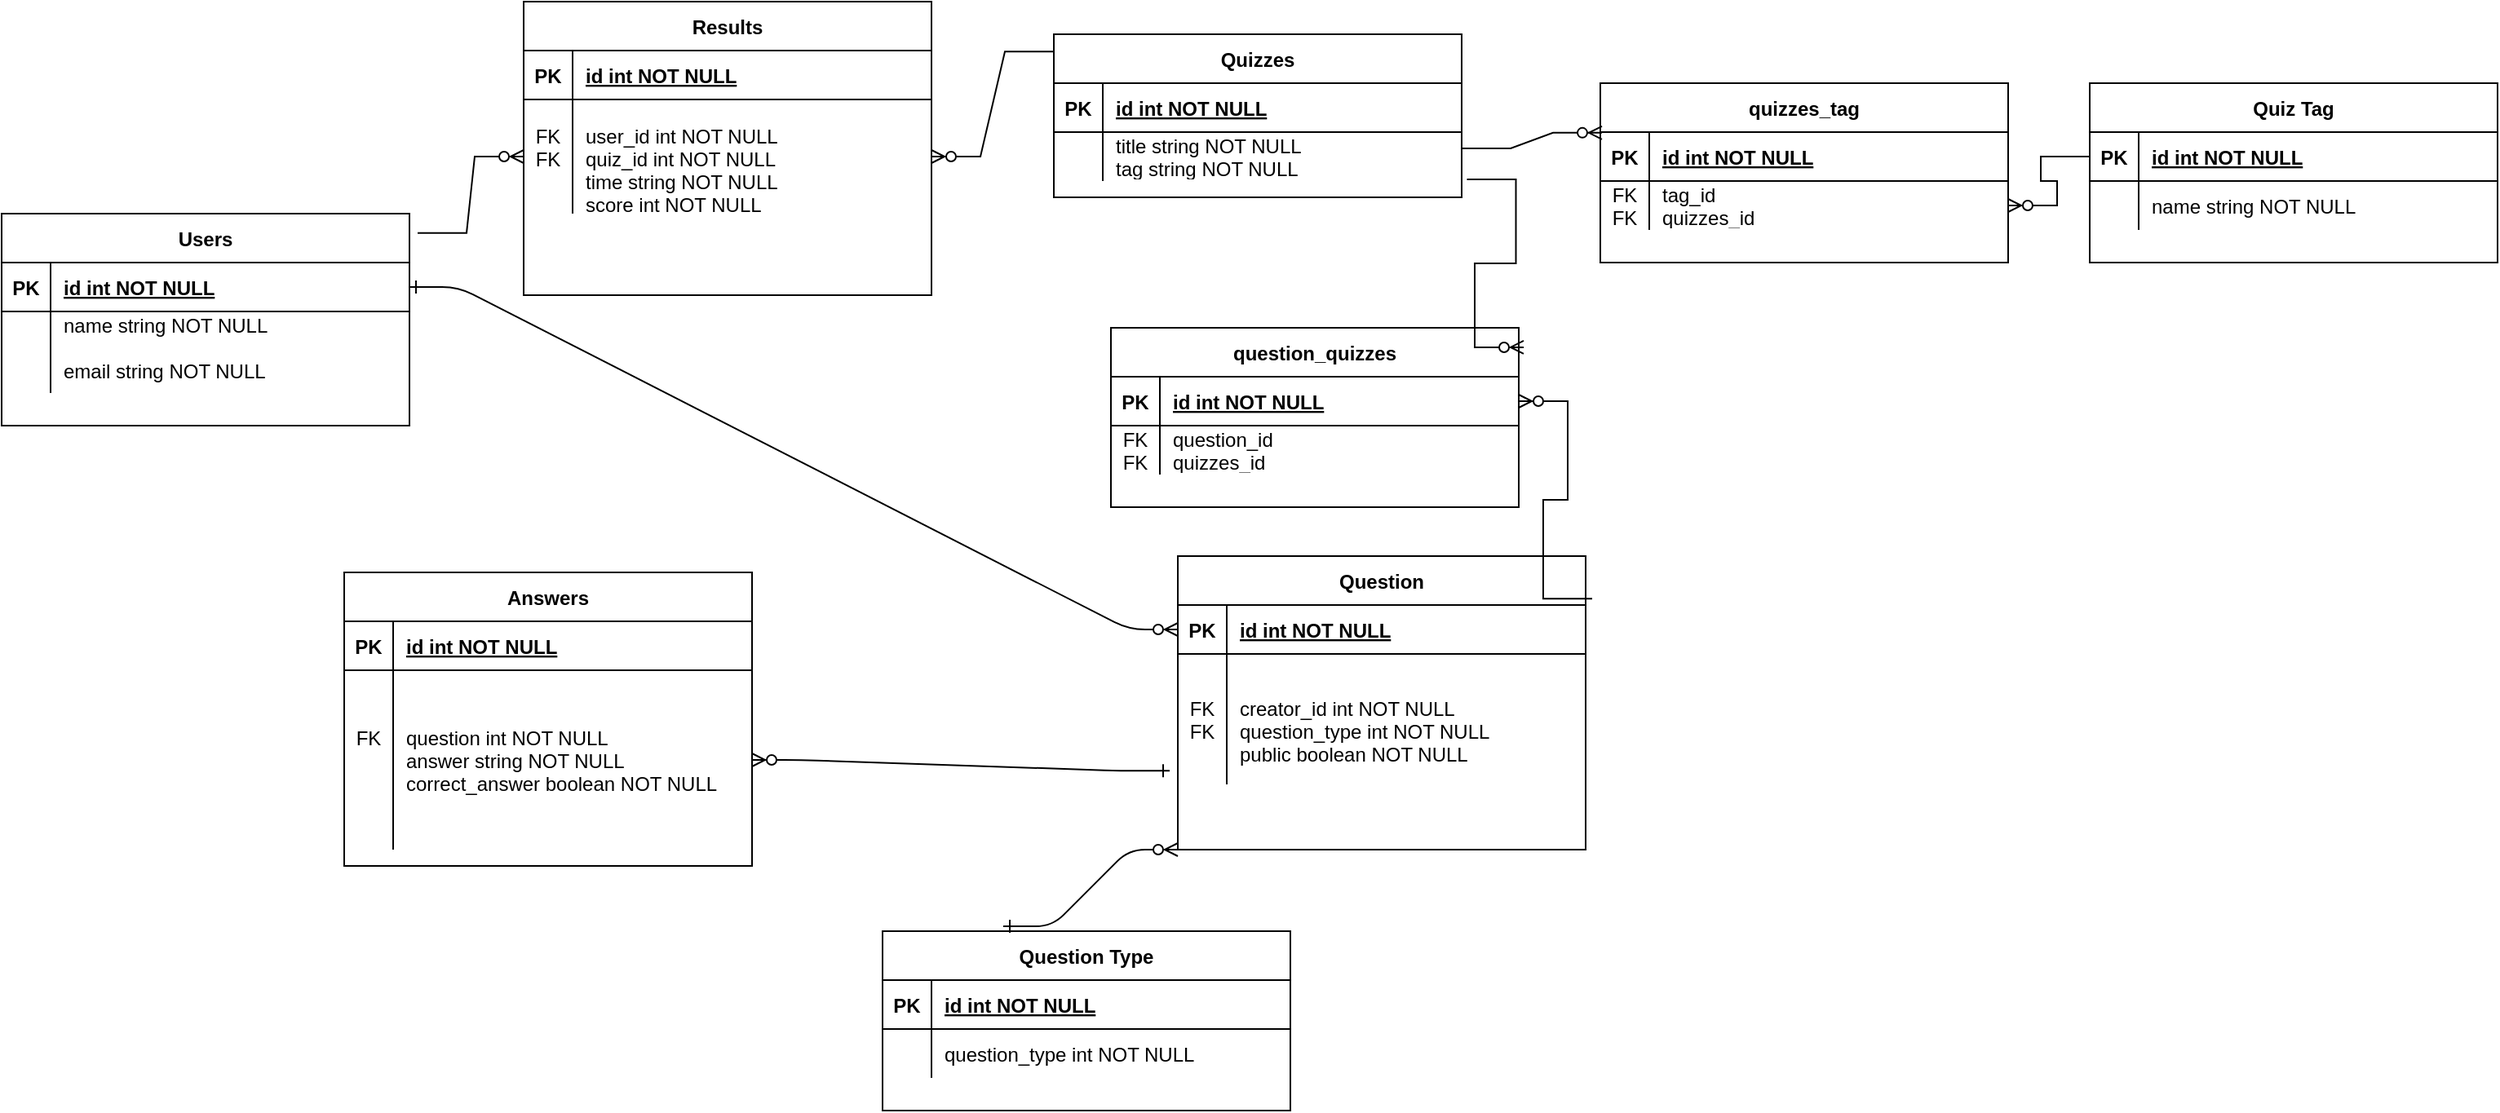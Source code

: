 <mxfile version="22.0.4" type="github" pages="2">
  <diagram id="R2lEEEUBdFMjLlhIrx00" name="Page-1">
    <mxGraphModel dx="1950" dy="768" grid="1" gridSize="10" guides="1" tooltips="1" connect="1" arrows="1" fold="1" page="1" pageScale="1" pageWidth="850" pageHeight="1100" math="0" shadow="0" extFonts="Permanent Marker^https://fonts.googleapis.com/css?family=Permanent+Marker">
      <root>
        <mxCell id="0" />
        <mxCell id="1" parent="0" />
        <mxCell id="C-vyLk0tnHw3VtMMgP7b-1" value="" style="edgeStyle=entityRelationEdgeStyle;endArrow=ERzeroToMany;startArrow=ERone;endFill=1;startFill=0;entryX=0;entryY=0.25;entryDx=0;entryDy=0;" parent="1" source="C-vyLk0tnHw3VtMMgP7b-24" target="FuQoGJJ5rqBWqTtV5Ez2-31" edge="1">
          <mxGeometry width="100" height="100" relative="1" as="geometry">
            <mxPoint x="340" y="720" as="sourcePoint" />
            <mxPoint x="440" y="620" as="targetPoint" />
          </mxGeometry>
        </mxCell>
        <mxCell id="C-vyLk0tnHw3VtMMgP7b-2" value="Quizzes" style="shape=table;startSize=30;container=1;collapsible=1;childLayout=tableLayout;fixedRows=1;rowLines=0;fontStyle=1;align=center;resizeLast=1;" parent="1" vertex="1">
          <mxGeometry x="425" y="30" width="250" height="100" as="geometry" />
        </mxCell>
        <mxCell id="C-vyLk0tnHw3VtMMgP7b-3" value="" style="shape=partialRectangle;collapsible=0;dropTarget=0;pointerEvents=0;fillColor=none;points=[[0,0.5],[1,0.5]];portConstraint=eastwest;top=0;left=0;right=0;bottom=1;" parent="C-vyLk0tnHw3VtMMgP7b-2" vertex="1">
          <mxGeometry y="30" width="250" height="30" as="geometry" />
        </mxCell>
        <mxCell id="C-vyLk0tnHw3VtMMgP7b-4" value="PK" style="shape=partialRectangle;overflow=hidden;connectable=0;fillColor=none;top=0;left=0;bottom=0;right=0;fontStyle=1;" parent="C-vyLk0tnHw3VtMMgP7b-3" vertex="1">
          <mxGeometry width="30" height="30" as="geometry">
            <mxRectangle width="30" height="30" as="alternateBounds" />
          </mxGeometry>
        </mxCell>
        <mxCell id="C-vyLk0tnHw3VtMMgP7b-5" value="id int NOT NULL " style="shape=partialRectangle;overflow=hidden;connectable=0;fillColor=none;top=0;left=0;bottom=0;right=0;align=left;spacingLeft=6;fontStyle=5;" parent="C-vyLk0tnHw3VtMMgP7b-3" vertex="1">
          <mxGeometry x="30" width="220" height="30" as="geometry">
            <mxRectangle width="220" height="30" as="alternateBounds" />
          </mxGeometry>
        </mxCell>
        <mxCell id="C-vyLk0tnHw3VtMMgP7b-9" value="" style="shape=partialRectangle;collapsible=0;dropTarget=0;pointerEvents=0;fillColor=none;points=[[0,0.5],[1,0.5]];portConstraint=eastwest;top=0;left=0;right=0;bottom=0;" parent="C-vyLk0tnHw3VtMMgP7b-2" vertex="1">
          <mxGeometry y="60" width="250" height="30" as="geometry" />
        </mxCell>
        <mxCell id="C-vyLk0tnHw3VtMMgP7b-10" value="" style="shape=partialRectangle;overflow=hidden;connectable=0;fillColor=none;top=0;left=0;bottom=0;right=0;" parent="C-vyLk0tnHw3VtMMgP7b-9" vertex="1">
          <mxGeometry width="30" height="30" as="geometry">
            <mxRectangle width="30" height="30" as="alternateBounds" />
          </mxGeometry>
        </mxCell>
        <mxCell id="C-vyLk0tnHw3VtMMgP7b-11" value="title string NOT NULL&#xa;tag string NOT NULL" style="shape=partialRectangle;overflow=hidden;connectable=0;fillColor=none;top=0;left=0;bottom=0;right=0;align=left;spacingLeft=6;" parent="C-vyLk0tnHw3VtMMgP7b-9" vertex="1">
          <mxGeometry x="30" width="220" height="30" as="geometry">
            <mxRectangle width="220" height="30" as="alternateBounds" />
          </mxGeometry>
        </mxCell>
        <mxCell id="C-vyLk0tnHw3VtMMgP7b-23" value="Users" style="shape=table;startSize=30;container=1;collapsible=1;childLayout=tableLayout;fixedRows=1;rowLines=0;fontStyle=1;align=center;resizeLast=1;" parent="1" vertex="1">
          <mxGeometry x="-220" y="140" width="250" height="130" as="geometry" />
        </mxCell>
        <mxCell id="C-vyLk0tnHw3VtMMgP7b-24" value="" style="shape=partialRectangle;collapsible=0;dropTarget=0;pointerEvents=0;fillColor=none;points=[[0,0.5],[1,0.5]];portConstraint=eastwest;top=0;left=0;right=0;bottom=1;" parent="C-vyLk0tnHw3VtMMgP7b-23" vertex="1">
          <mxGeometry y="30" width="250" height="30" as="geometry" />
        </mxCell>
        <mxCell id="C-vyLk0tnHw3VtMMgP7b-25" value="PK" style="shape=partialRectangle;overflow=hidden;connectable=0;fillColor=none;top=0;left=0;bottom=0;right=0;fontStyle=1;" parent="C-vyLk0tnHw3VtMMgP7b-24" vertex="1">
          <mxGeometry width="30" height="30" as="geometry">
            <mxRectangle width="30" height="30" as="alternateBounds" />
          </mxGeometry>
        </mxCell>
        <mxCell id="C-vyLk0tnHw3VtMMgP7b-26" value="id int NOT NULL " style="shape=partialRectangle;overflow=hidden;connectable=0;fillColor=none;top=0;left=0;bottom=0;right=0;align=left;spacingLeft=6;fontStyle=5;" parent="C-vyLk0tnHw3VtMMgP7b-24" vertex="1">
          <mxGeometry x="30" width="220" height="30" as="geometry">
            <mxRectangle width="220" height="30" as="alternateBounds" />
          </mxGeometry>
        </mxCell>
        <mxCell id="C-vyLk0tnHw3VtMMgP7b-27" value="" style="shape=partialRectangle;collapsible=0;dropTarget=0;pointerEvents=0;fillColor=none;points=[[0,0.5],[1,0.5]];portConstraint=eastwest;top=0;left=0;right=0;bottom=0;" parent="C-vyLk0tnHw3VtMMgP7b-23" vertex="1">
          <mxGeometry y="60" width="250" height="50" as="geometry" />
        </mxCell>
        <mxCell id="C-vyLk0tnHw3VtMMgP7b-28" value="" style="shape=partialRectangle;overflow=hidden;connectable=0;fillColor=none;top=0;left=0;bottom=0;right=0;" parent="C-vyLk0tnHw3VtMMgP7b-27" vertex="1">
          <mxGeometry width="30" height="50" as="geometry">
            <mxRectangle width="30" height="50" as="alternateBounds" />
          </mxGeometry>
        </mxCell>
        <mxCell id="C-vyLk0tnHw3VtMMgP7b-29" value="name string NOT NULL&#xa;&#xa;email string NOT NULL&#xa;" style="shape=partialRectangle;overflow=hidden;connectable=0;fillColor=none;top=0;left=0;bottom=0;right=0;align=left;spacingLeft=6;" parent="C-vyLk0tnHw3VtMMgP7b-27" vertex="1">
          <mxGeometry x="30" width="220" height="50" as="geometry">
            <mxRectangle width="220" height="50" as="alternateBounds" />
          </mxGeometry>
        </mxCell>
        <mxCell id="FuQoGJJ5rqBWqTtV5Ez2-1" value="Answers" style="shape=table;startSize=30;container=1;collapsible=1;childLayout=tableLayout;fixedRows=1;rowLines=0;fontStyle=1;align=center;resizeLast=1;" parent="1" vertex="1">
          <mxGeometry x="-10" y="360" width="250" height="180" as="geometry" />
        </mxCell>
        <mxCell id="FuQoGJJ5rqBWqTtV5Ez2-2" value="" style="shape=partialRectangle;collapsible=0;dropTarget=0;pointerEvents=0;fillColor=none;points=[[0,0.5],[1,0.5]];portConstraint=eastwest;top=0;left=0;right=0;bottom=1;" parent="FuQoGJJ5rqBWqTtV5Ez2-1" vertex="1">
          <mxGeometry y="30" width="250" height="30" as="geometry" />
        </mxCell>
        <mxCell id="FuQoGJJ5rqBWqTtV5Ez2-3" value="PK" style="shape=partialRectangle;overflow=hidden;connectable=0;fillColor=none;top=0;left=0;bottom=0;right=0;fontStyle=1;" parent="FuQoGJJ5rqBWqTtV5Ez2-2" vertex="1">
          <mxGeometry width="30" height="30" as="geometry">
            <mxRectangle width="30" height="30" as="alternateBounds" />
          </mxGeometry>
        </mxCell>
        <mxCell id="FuQoGJJ5rqBWqTtV5Ez2-4" value="id int NOT NULL " style="shape=partialRectangle;overflow=hidden;connectable=0;fillColor=none;top=0;left=0;bottom=0;right=0;align=left;spacingLeft=6;fontStyle=5;" parent="FuQoGJJ5rqBWqTtV5Ez2-2" vertex="1">
          <mxGeometry x="30" width="220" height="30" as="geometry">
            <mxRectangle width="220" height="30" as="alternateBounds" />
          </mxGeometry>
        </mxCell>
        <mxCell id="FuQoGJJ5rqBWqTtV5Ez2-5" value="" style="shape=partialRectangle;collapsible=0;dropTarget=0;pointerEvents=0;fillColor=none;points=[[0,0.5],[1,0.5]];portConstraint=eastwest;top=0;left=0;right=0;bottom=0;" parent="FuQoGJJ5rqBWqTtV5Ez2-1" vertex="1">
          <mxGeometry y="60" width="250" height="110" as="geometry" />
        </mxCell>
        <mxCell id="FuQoGJJ5rqBWqTtV5Ez2-6" value="FK&#xa;&#xa;" style="shape=partialRectangle;overflow=hidden;connectable=0;fillColor=none;top=0;left=0;bottom=0;right=0;" parent="FuQoGJJ5rqBWqTtV5Ez2-5" vertex="1">
          <mxGeometry width="30" height="110" as="geometry">
            <mxRectangle width="30" height="110" as="alternateBounds" />
          </mxGeometry>
        </mxCell>
        <mxCell id="FuQoGJJ5rqBWqTtV5Ez2-7" value="question int NOT NULL&#xa;answer string NOT NULL&#xa;correct_answer boolean NOT NULL" style="shape=partialRectangle;overflow=hidden;connectable=0;fillColor=none;top=0;left=0;bottom=0;right=0;align=left;spacingLeft=6;" parent="FuQoGJJ5rqBWqTtV5Ez2-5" vertex="1">
          <mxGeometry x="30" width="220" height="110" as="geometry">
            <mxRectangle width="220" height="110" as="alternateBounds" />
          </mxGeometry>
        </mxCell>
        <mxCell id="FuQoGJJ5rqBWqTtV5Ez2-24" value="Question Type" style="shape=table;startSize=30;container=1;collapsible=1;childLayout=tableLayout;fixedRows=1;rowLines=0;fontStyle=1;align=center;resizeLast=1;" parent="1" vertex="1">
          <mxGeometry x="320" y="580" width="250" height="110" as="geometry" />
        </mxCell>
        <mxCell id="FuQoGJJ5rqBWqTtV5Ez2-25" value="" style="shape=partialRectangle;collapsible=0;dropTarget=0;pointerEvents=0;fillColor=none;points=[[0,0.5],[1,0.5]];portConstraint=eastwest;top=0;left=0;right=0;bottom=1;" parent="FuQoGJJ5rqBWqTtV5Ez2-24" vertex="1">
          <mxGeometry y="30" width="250" height="30" as="geometry" />
        </mxCell>
        <mxCell id="FuQoGJJ5rqBWqTtV5Ez2-26" value="PK" style="shape=partialRectangle;overflow=hidden;connectable=0;fillColor=none;top=0;left=0;bottom=0;right=0;fontStyle=1;" parent="FuQoGJJ5rqBWqTtV5Ez2-25" vertex="1">
          <mxGeometry width="30" height="30" as="geometry">
            <mxRectangle width="30" height="30" as="alternateBounds" />
          </mxGeometry>
        </mxCell>
        <mxCell id="FuQoGJJ5rqBWqTtV5Ez2-27" value="id int NOT NULL " style="shape=partialRectangle;overflow=hidden;connectable=0;fillColor=none;top=0;left=0;bottom=0;right=0;align=left;spacingLeft=6;fontStyle=5;" parent="FuQoGJJ5rqBWqTtV5Ez2-25" vertex="1">
          <mxGeometry x="30" width="220" height="30" as="geometry">
            <mxRectangle width="220" height="30" as="alternateBounds" />
          </mxGeometry>
        </mxCell>
        <mxCell id="FuQoGJJ5rqBWqTtV5Ez2-28" value="" style="shape=partialRectangle;collapsible=0;dropTarget=0;pointerEvents=0;fillColor=none;points=[[0,0.5],[1,0.5]];portConstraint=eastwest;top=0;left=0;right=0;bottom=0;" parent="FuQoGJJ5rqBWqTtV5Ez2-24" vertex="1">
          <mxGeometry y="60" width="250" height="30" as="geometry" />
        </mxCell>
        <mxCell id="FuQoGJJ5rqBWqTtV5Ez2-29" value="" style="shape=partialRectangle;overflow=hidden;connectable=0;fillColor=none;top=0;left=0;bottom=0;right=0;" parent="FuQoGJJ5rqBWqTtV5Ez2-28" vertex="1">
          <mxGeometry width="30" height="30" as="geometry">
            <mxRectangle width="30" height="30" as="alternateBounds" />
          </mxGeometry>
        </mxCell>
        <mxCell id="FuQoGJJ5rqBWqTtV5Ez2-30" value="question_type int NOT NULL" style="shape=partialRectangle;overflow=hidden;connectable=0;fillColor=none;top=0;left=0;bottom=0;right=0;align=left;spacingLeft=6;" parent="FuQoGJJ5rqBWqTtV5Ez2-28" vertex="1">
          <mxGeometry x="30" width="220" height="30" as="geometry">
            <mxRectangle width="220" height="30" as="alternateBounds" />
          </mxGeometry>
        </mxCell>
        <mxCell id="FuQoGJJ5rqBWqTtV5Ez2-31" value="Question" style="shape=table;startSize=30;container=1;collapsible=1;childLayout=tableLayout;fixedRows=1;rowLines=0;fontStyle=1;align=center;resizeLast=1;" parent="1" vertex="1">
          <mxGeometry x="501" y="350" width="250" height="180" as="geometry" />
        </mxCell>
        <mxCell id="FuQoGJJ5rqBWqTtV5Ez2-32" value="" style="shape=partialRectangle;collapsible=0;dropTarget=0;pointerEvents=0;fillColor=none;points=[[0,0.5],[1,0.5]];portConstraint=eastwest;top=0;left=0;right=0;bottom=1;" parent="FuQoGJJ5rqBWqTtV5Ez2-31" vertex="1">
          <mxGeometry y="30" width="250" height="30" as="geometry" />
        </mxCell>
        <mxCell id="FuQoGJJ5rqBWqTtV5Ez2-33" value="PK" style="shape=partialRectangle;overflow=hidden;connectable=0;fillColor=none;top=0;left=0;bottom=0;right=0;fontStyle=1;" parent="FuQoGJJ5rqBWqTtV5Ez2-32" vertex="1">
          <mxGeometry width="30" height="30" as="geometry">
            <mxRectangle width="30" height="30" as="alternateBounds" />
          </mxGeometry>
        </mxCell>
        <mxCell id="FuQoGJJ5rqBWqTtV5Ez2-34" value="id int NOT NULL " style="shape=partialRectangle;overflow=hidden;connectable=0;fillColor=none;top=0;left=0;bottom=0;right=0;align=left;spacingLeft=6;fontStyle=5;" parent="FuQoGJJ5rqBWqTtV5Ez2-32" vertex="1">
          <mxGeometry x="30" width="220" height="30" as="geometry">
            <mxRectangle width="220" height="30" as="alternateBounds" />
          </mxGeometry>
        </mxCell>
        <mxCell id="FuQoGJJ5rqBWqTtV5Ez2-35" value="" style="shape=partialRectangle;collapsible=0;dropTarget=0;pointerEvents=0;fillColor=none;points=[[0,0.5],[1,0.5]];portConstraint=eastwest;top=0;left=0;right=0;bottom=0;" parent="FuQoGJJ5rqBWqTtV5Ez2-31" vertex="1">
          <mxGeometry y="60" width="250" height="80" as="geometry" />
        </mxCell>
        <mxCell id="FuQoGJJ5rqBWqTtV5Ez2-36" value="&#xa;FK&#xa;FK&#xa;" style="shape=partialRectangle;overflow=hidden;connectable=0;fillColor=none;top=0;left=0;bottom=0;right=0;" parent="FuQoGJJ5rqBWqTtV5Ez2-35" vertex="1">
          <mxGeometry width="30" height="80" as="geometry">
            <mxRectangle width="30" height="80" as="alternateBounds" />
          </mxGeometry>
        </mxCell>
        <mxCell id="FuQoGJJ5rqBWqTtV5Ez2-37" value="&#xa;creator_id int NOT NULL&#xa;question_type int NOT NULL&#xa;public boolean NOT NULL" style="shape=partialRectangle;overflow=hidden;connectable=0;fillColor=none;top=0;left=0;bottom=0;right=0;align=left;spacingLeft=6;" parent="FuQoGJJ5rqBWqTtV5Ez2-35" vertex="1">
          <mxGeometry x="30" width="220" height="80" as="geometry">
            <mxRectangle width="220" height="80" as="alternateBounds" />
          </mxGeometry>
        </mxCell>
        <mxCell id="FuQoGJJ5rqBWqTtV5Ez2-38" value="" style="edgeStyle=entityRelationEdgeStyle;endArrow=ERzeroToMany;startArrow=ERone;endFill=1;startFill=0;exitX=-0.02;exitY=0.896;exitDx=0;exitDy=0;exitPerimeter=0;entryX=1;entryY=0.5;entryDx=0;entryDy=0;" parent="1" source="FuQoGJJ5rqBWqTtV5Ez2-35" target="FuQoGJJ5rqBWqTtV5Ez2-5" edge="1">
          <mxGeometry width="100" height="100" relative="1" as="geometry">
            <mxPoint x="730" y="330" as="sourcePoint" />
            <mxPoint x="150" y="400" as="targetPoint" />
            <Array as="points">
              <mxPoint x="350" y="370" />
            </Array>
          </mxGeometry>
        </mxCell>
        <mxCell id="FuQoGJJ5rqBWqTtV5Ez2-39" value="" style="edgeStyle=entityRelationEdgeStyle;endArrow=ERzeroToMany;startArrow=ERone;endFill=1;startFill=0;exitX=0.296;exitY=-0.027;exitDx=0;exitDy=0;exitPerimeter=0;entryX=0;entryY=1;entryDx=0;entryDy=0;" parent="1" source="FuQoGJJ5rqBWqTtV5Ez2-24" target="FuQoGJJ5rqBWqTtV5Ez2-31" edge="1">
          <mxGeometry width="100" height="100" relative="1" as="geometry">
            <mxPoint x="120" y="605" as="sourcePoint" />
            <mxPoint x="30" y="600" as="targetPoint" />
            <Array as="points">
              <mxPoint x="130" y="600" />
            </Array>
          </mxGeometry>
        </mxCell>
        <mxCell id="FuQoGJJ5rqBWqTtV5Ez2-43" value="question_quizzes" style="shape=table;startSize=30;container=1;collapsible=1;childLayout=tableLayout;fixedRows=1;rowLines=0;fontStyle=1;align=center;resizeLast=1;" parent="1" vertex="1">
          <mxGeometry x="460" y="210" width="250" height="110" as="geometry" />
        </mxCell>
        <mxCell id="FuQoGJJ5rqBWqTtV5Ez2-44" value="" style="shape=partialRectangle;collapsible=0;dropTarget=0;pointerEvents=0;fillColor=none;points=[[0,0.5],[1,0.5]];portConstraint=eastwest;top=0;left=0;right=0;bottom=1;" parent="FuQoGJJ5rqBWqTtV5Ez2-43" vertex="1">
          <mxGeometry y="30" width="250" height="30" as="geometry" />
        </mxCell>
        <mxCell id="FuQoGJJ5rqBWqTtV5Ez2-45" value="PK" style="shape=partialRectangle;overflow=hidden;connectable=0;fillColor=none;top=0;left=0;bottom=0;right=0;fontStyle=1;" parent="FuQoGJJ5rqBWqTtV5Ez2-44" vertex="1">
          <mxGeometry width="30" height="30" as="geometry">
            <mxRectangle width="30" height="30" as="alternateBounds" />
          </mxGeometry>
        </mxCell>
        <mxCell id="FuQoGJJ5rqBWqTtV5Ez2-46" value="id int NOT NULL " style="shape=partialRectangle;overflow=hidden;connectable=0;fillColor=none;top=0;left=0;bottom=0;right=0;align=left;spacingLeft=6;fontStyle=5;" parent="FuQoGJJ5rqBWqTtV5Ez2-44" vertex="1">
          <mxGeometry x="30" width="220" height="30" as="geometry">
            <mxRectangle width="220" height="30" as="alternateBounds" />
          </mxGeometry>
        </mxCell>
        <mxCell id="FuQoGJJ5rqBWqTtV5Ez2-47" value="" style="shape=partialRectangle;collapsible=0;dropTarget=0;pointerEvents=0;fillColor=none;points=[[0,0.5],[1,0.5]];portConstraint=eastwest;top=0;left=0;right=0;bottom=0;" parent="FuQoGJJ5rqBWqTtV5Ez2-43" vertex="1">
          <mxGeometry y="60" width="250" height="30" as="geometry" />
        </mxCell>
        <mxCell id="FuQoGJJ5rqBWqTtV5Ez2-48" value="FK&#xa;FK" style="shape=partialRectangle;overflow=hidden;connectable=0;fillColor=none;top=0;left=0;bottom=0;right=0;" parent="FuQoGJJ5rqBWqTtV5Ez2-47" vertex="1">
          <mxGeometry width="30" height="30" as="geometry">
            <mxRectangle width="30" height="30" as="alternateBounds" />
          </mxGeometry>
        </mxCell>
        <mxCell id="FuQoGJJ5rqBWqTtV5Ez2-49" value="question_id&#xa;quizzes_id" style="shape=partialRectangle;overflow=hidden;connectable=0;fillColor=none;top=0;left=0;bottom=0;right=0;align=left;spacingLeft=6;" parent="FuQoGJJ5rqBWqTtV5Ez2-47" vertex="1">
          <mxGeometry x="30" width="220" height="30" as="geometry">
            <mxRectangle width="220" height="30" as="alternateBounds" />
          </mxGeometry>
        </mxCell>
        <mxCell id="FuQoGJJ5rqBWqTtV5Ez2-50" value="" style="edgeStyle=entityRelationEdgeStyle;fontSize=12;html=1;endArrow=ERzeroToMany;endFill=1;rounded=0;exitX=1.016;exitY=0.145;exitDx=0;exitDy=0;exitPerimeter=0;entryX=1;entryY=0.5;entryDx=0;entryDy=0;" parent="1" source="FuQoGJJ5rqBWqTtV5Ez2-31" target="FuQoGJJ5rqBWqTtV5Ez2-44" edge="1">
          <mxGeometry width="100" height="100" relative="1" as="geometry">
            <mxPoint x="320" y="320" as="sourcePoint" />
            <mxPoint x="420" y="220" as="targetPoint" />
          </mxGeometry>
        </mxCell>
        <mxCell id="FuQoGJJ5rqBWqTtV5Ez2-51" value="" style="edgeStyle=entityRelationEdgeStyle;fontSize=12;html=1;endArrow=ERzeroToMany;endFill=1;rounded=0;exitX=1.013;exitY=0.967;exitDx=0;exitDy=0;exitPerimeter=0;entryX=1.012;entryY=0.109;entryDx=0;entryDy=0;entryPerimeter=0;" parent="1" source="C-vyLk0tnHw3VtMMgP7b-9" target="FuQoGJJ5rqBWqTtV5Ez2-43" edge="1">
          <mxGeometry width="100" height="100" relative="1" as="geometry">
            <mxPoint x="784" y="386" as="sourcePoint" />
            <mxPoint x="720" y="265" as="targetPoint" />
          </mxGeometry>
        </mxCell>
        <mxCell id="FuQoGJJ5rqBWqTtV5Ez2-52" value="Results" style="shape=table;startSize=30;container=1;collapsible=1;childLayout=tableLayout;fixedRows=1;rowLines=0;fontStyle=1;align=center;resizeLast=1;" parent="1" vertex="1">
          <mxGeometry x="100" y="10" width="250" height="180" as="geometry" />
        </mxCell>
        <mxCell id="FuQoGJJ5rqBWqTtV5Ez2-53" value="" style="shape=partialRectangle;collapsible=0;dropTarget=0;pointerEvents=0;fillColor=none;points=[[0,0.5],[1,0.5]];portConstraint=eastwest;top=0;left=0;right=0;bottom=1;" parent="FuQoGJJ5rqBWqTtV5Ez2-52" vertex="1">
          <mxGeometry y="30" width="250" height="30" as="geometry" />
        </mxCell>
        <mxCell id="FuQoGJJ5rqBWqTtV5Ez2-54" value="PK" style="shape=partialRectangle;overflow=hidden;connectable=0;fillColor=none;top=0;left=0;bottom=0;right=0;fontStyle=1;" parent="FuQoGJJ5rqBWqTtV5Ez2-53" vertex="1">
          <mxGeometry width="30" height="30" as="geometry">
            <mxRectangle width="30" height="30" as="alternateBounds" />
          </mxGeometry>
        </mxCell>
        <mxCell id="FuQoGJJ5rqBWqTtV5Ez2-55" value="id int NOT NULL " style="shape=partialRectangle;overflow=hidden;connectable=0;fillColor=none;top=0;left=0;bottom=0;right=0;align=left;spacingLeft=6;fontStyle=5;" parent="FuQoGJJ5rqBWqTtV5Ez2-53" vertex="1">
          <mxGeometry x="30" width="220" height="30" as="geometry">
            <mxRectangle width="220" height="30" as="alternateBounds" />
          </mxGeometry>
        </mxCell>
        <mxCell id="FuQoGJJ5rqBWqTtV5Ez2-56" value="" style="shape=partialRectangle;collapsible=0;dropTarget=0;pointerEvents=0;fillColor=none;points=[[0,0.5],[1,0.5]];portConstraint=eastwest;top=0;left=0;right=0;bottom=0;" parent="FuQoGJJ5rqBWqTtV5Ez2-52" vertex="1">
          <mxGeometry y="60" width="250" height="70" as="geometry" />
        </mxCell>
        <mxCell id="FuQoGJJ5rqBWqTtV5Ez2-57" value="&#xa;FK&#xa;FK&#xa;&#xa;&#xa;" style="shape=partialRectangle;overflow=hidden;connectable=0;fillColor=none;top=0;left=0;bottom=0;right=0;" parent="FuQoGJJ5rqBWqTtV5Ez2-56" vertex="1">
          <mxGeometry width="30" height="70" as="geometry">
            <mxRectangle width="30" height="70" as="alternateBounds" />
          </mxGeometry>
        </mxCell>
        <mxCell id="FuQoGJJ5rqBWqTtV5Ez2-58" value="&#xa;user_id int NOT NULL&#xa;quiz_id int NOT NULL&#xa;time string NOT NULL&#xa;score int NOT NULL&#xa;" style="shape=partialRectangle;overflow=hidden;connectable=0;fillColor=none;top=0;left=0;bottom=0;right=0;align=left;spacingLeft=6;" parent="FuQoGJJ5rqBWqTtV5Ez2-56" vertex="1">
          <mxGeometry x="30" width="220" height="70" as="geometry">
            <mxRectangle width="220" height="70" as="alternateBounds" />
          </mxGeometry>
        </mxCell>
        <mxCell id="FuQoGJJ5rqBWqTtV5Ez2-64" value="" style="edgeStyle=entityRelationEdgeStyle;fontSize=12;html=1;endArrow=ERzeroToMany;endFill=1;rounded=0;exitX=1.02;exitY=0.091;exitDx=0;exitDy=0;exitPerimeter=0;" parent="1" source="C-vyLk0tnHw3VtMMgP7b-23" target="FuQoGJJ5rqBWqTtV5Ez2-56" edge="1">
          <mxGeometry width="100" height="100" relative="1" as="geometry">
            <mxPoint x="170" y="260" as="sourcePoint" />
            <mxPoint x="270" y="160" as="targetPoint" />
          </mxGeometry>
        </mxCell>
        <mxCell id="FuQoGJJ5rqBWqTtV5Ez2-65" value="" style="edgeStyle=entityRelationEdgeStyle;fontSize=12;html=1;endArrow=ERzeroToMany;endFill=1;rounded=0;exitX=0;exitY=0.106;exitDx=0;exitDy=0;exitPerimeter=0;" parent="1" source="C-vyLk0tnHw3VtMMgP7b-2" target="FuQoGJJ5rqBWqTtV5Ez2-56" edge="1">
          <mxGeometry width="100" height="100" relative="1" as="geometry">
            <mxPoint x="170" y="260" as="sourcePoint" />
            <mxPoint x="270" y="160" as="targetPoint" />
          </mxGeometry>
        </mxCell>
        <mxCell id="FuQoGJJ5rqBWqTtV5Ez2-66" value="Quiz Tag" style="shape=table;startSize=30;container=1;collapsible=1;childLayout=tableLayout;fixedRows=1;rowLines=0;fontStyle=1;align=center;resizeLast=1;" parent="1" vertex="1">
          <mxGeometry x="1060" y="60" width="250" height="110" as="geometry" />
        </mxCell>
        <mxCell id="FuQoGJJ5rqBWqTtV5Ez2-67" value="" style="shape=partialRectangle;collapsible=0;dropTarget=0;pointerEvents=0;fillColor=none;points=[[0,0.5],[1,0.5]];portConstraint=eastwest;top=0;left=0;right=0;bottom=1;" parent="FuQoGJJ5rqBWqTtV5Ez2-66" vertex="1">
          <mxGeometry y="30" width="250" height="30" as="geometry" />
        </mxCell>
        <mxCell id="FuQoGJJ5rqBWqTtV5Ez2-68" value="PK" style="shape=partialRectangle;overflow=hidden;connectable=0;fillColor=none;top=0;left=0;bottom=0;right=0;fontStyle=1;" parent="FuQoGJJ5rqBWqTtV5Ez2-67" vertex="1">
          <mxGeometry width="30" height="30" as="geometry">
            <mxRectangle width="30" height="30" as="alternateBounds" />
          </mxGeometry>
        </mxCell>
        <mxCell id="FuQoGJJ5rqBWqTtV5Ez2-69" value="id int NOT NULL " style="shape=partialRectangle;overflow=hidden;connectable=0;fillColor=none;top=0;left=0;bottom=0;right=0;align=left;spacingLeft=6;fontStyle=5;" parent="FuQoGJJ5rqBWqTtV5Ez2-67" vertex="1">
          <mxGeometry x="30" width="220" height="30" as="geometry">
            <mxRectangle width="220" height="30" as="alternateBounds" />
          </mxGeometry>
        </mxCell>
        <mxCell id="FuQoGJJ5rqBWqTtV5Ez2-70" value="" style="shape=partialRectangle;collapsible=0;dropTarget=0;pointerEvents=0;fillColor=none;points=[[0,0.5],[1,0.5]];portConstraint=eastwest;top=0;left=0;right=0;bottom=0;" parent="FuQoGJJ5rqBWqTtV5Ez2-66" vertex="1">
          <mxGeometry y="60" width="250" height="30" as="geometry" />
        </mxCell>
        <mxCell id="FuQoGJJ5rqBWqTtV5Ez2-71" value="" style="shape=partialRectangle;overflow=hidden;connectable=0;fillColor=none;top=0;left=0;bottom=0;right=0;" parent="FuQoGJJ5rqBWqTtV5Ez2-70" vertex="1">
          <mxGeometry width="30" height="30" as="geometry">
            <mxRectangle width="30" height="30" as="alternateBounds" />
          </mxGeometry>
        </mxCell>
        <mxCell id="FuQoGJJ5rqBWqTtV5Ez2-72" value="name string NOT NULL" style="shape=partialRectangle;overflow=hidden;connectable=0;fillColor=none;top=0;left=0;bottom=0;right=0;align=left;spacingLeft=6;" parent="FuQoGJJ5rqBWqTtV5Ez2-70" vertex="1">
          <mxGeometry x="30" width="220" height="30" as="geometry">
            <mxRectangle width="220" height="30" as="alternateBounds" />
          </mxGeometry>
        </mxCell>
        <mxCell id="FuQoGJJ5rqBWqTtV5Ez2-74" value="quizzes_tag" style="shape=table;startSize=30;container=1;collapsible=1;childLayout=tableLayout;fixedRows=1;rowLines=0;fontStyle=1;align=center;resizeLast=1;" parent="1" vertex="1">
          <mxGeometry x="760" y="60" width="250" height="110" as="geometry" />
        </mxCell>
        <mxCell id="FuQoGJJ5rqBWqTtV5Ez2-75" value="" style="shape=partialRectangle;collapsible=0;dropTarget=0;pointerEvents=0;fillColor=none;points=[[0,0.5],[1,0.5]];portConstraint=eastwest;top=0;left=0;right=0;bottom=1;" parent="FuQoGJJ5rqBWqTtV5Ez2-74" vertex="1">
          <mxGeometry y="30" width="250" height="30" as="geometry" />
        </mxCell>
        <mxCell id="FuQoGJJ5rqBWqTtV5Ez2-76" value="PK" style="shape=partialRectangle;overflow=hidden;connectable=0;fillColor=none;top=0;left=0;bottom=0;right=0;fontStyle=1;" parent="FuQoGJJ5rqBWqTtV5Ez2-75" vertex="1">
          <mxGeometry width="30" height="30" as="geometry">
            <mxRectangle width="30" height="30" as="alternateBounds" />
          </mxGeometry>
        </mxCell>
        <mxCell id="FuQoGJJ5rqBWqTtV5Ez2-77" value="id int NOT NULL " style="shape=partialRectangle;overflow=hidden;connectable=0;fillColor=none;top=0;left=0;bottom=0;right=0;align=left;spacingLeft=6;fontStyle=5;" parent="FuQoGJJ5rqBWqTtV5Ez2-75" vertex="1">
          <mxGeometry x="30" width="220" height="30" as="geometry">
            <mxRectangle width="220" height="30" as="alternateBounds" />
          </mxGeometry>
        </mxCell>
        <mxCell id="FuQoGJJ5rqBWqTtV5Ez2-78" value="" style="shape=partialRectangle;collapsible=0;dropTarget=0;pointerEvents=0;fillColor=none;points=[[0,0.5],[1,0.5]];portConstraint=eastwest;top=0;left=0;right=0;bottom=0;" parent="FuQoGJJ5rqBWqTtV5Ez2-74" vertex="1">
          <mxGeometry y="60" width="250" height="30" as="geometry" />
        </mxCell>
        <mxCell id="FuQoGJJ5rqBWqTtV5Ez2-79" value="FK&#xa;FK" style="shape=partialRectangle;overflow=hidden;connectable=0;fillColor=none;top=0;left=0;bottom=0;right=0;" parent="FuQoGJJ5rqBWqTtV5Ez2-78" vertex="1">
          <mxGeometry width="30" height="30" as="geometry">
            <mxRectangle width="30" height="30" as="alternateBounds" />
          </mxGeometry>
        </mxCell>
        <mxCell id="FuQoGJJ5rqBWqTtV5Ez2-80" value="tag_id&#xa;quizzes_id" style="shape=partialRectangle;overflow=hidden;connectable=0;fillColor=none;top=0;left=0;bottom=0;right=0;align=left;spacingLeft=6;" parent="FuQoGJJ5rqBWqTtV5Ez2-78" vertex="1">
          <mxGeometry x="30" width="220" height="30" as="geometry">
            <mxRectangle width="220" height="30" as="alternateBounds" />
          </mxGeometry>
        </mxCell>
        <mxCell id="FuQoGJJ5rqBWqTtV5Ez2-81" value="" style="edgeStyle=entityRelationEdgeStyle;fontSize=12;html=1;endArrow=ERzeroToMany;endFill=1;rounded=0;entryX=0.004;entryY=0.014;entryDx=0;entryDy=0;entryPerimeter=0;" parent="1" target="FuQoGJJ5rqBWqTtV5Ez2-75" edge="1">
          <mxGeometry width="100" height="100" relative="1" as="geometry">
            <mxPoint x="675" y="100" as="sourcePoint" />
            <mxPoint x="775" as="targetPoint" />
          </mxGeometry>
        </mxCell>
        <mxCell id="FuQoGJJ5rqBWqTtV5Ez2-82" value="" style="edgeStyle=entityRelationEdgeStyle;fontSize=12;html=1;endArrow=ERzeroToMany;endFill=1;rounded=0;entryX=1;entryY=0.5;entryDx=0;entryDy=0;exitX=0;exitY=0.5;exitDx=0;exitDy=0;" parent="1" source="FuQoGJJ5rqBWqTtV5Ez2-67" target="FuQoGJJ5rqBWqTtV5Ez2-78" edge="1">
          <mxGeometry width="100" height="100" relative="1" as="geometry">
            <mxPoint x="1010" y="292.43" as="sourcePoint" />
            <mxPoint x="1059.5" y="270.0" as="targetPoint" />
          </mxGeometry>
        </mxCell>
      </root>
    </mxGraphModel>
  </diagram>
  <diagram id="s7SUgfnDnPvX5ehD8WSx" name="Arky&#39;s Thoughts">
    <mxGraphModel dx="1675" dy="576" grid="1" gridSize="10" guides="1" tooltips="1" connect="1" arrows="1" fold="1" page="1" pageScale="1" pageWidth="850" pageHeight="1100" math="0" shadow="0">
      <root>
        <mxCell id="0" />
        <mxCell id="1" parent="0" />
        <mxCell id="gNZXComtkXKydNV4V2m_-1" value="" style="edgeStyle=entityRelationEdgeStyle;endArrow=ERzeroToMany;startArrow=ERone;endFill=1;startFill=0;entryX=0;entryY=0.25;entryDx=0;entryDy=0;" edge="1" parent="1" source="gNZXComtkXKydNV4V2m_-10" target="gNZXComtkXKydNV4V2m_-30">
          <mxGeometry width="100" height="100" relative="1" as="geometry">
            <mxPoint x="230" y="920" as="sourcePoint" />
            <mxPoint x="330" y="820" as="targetPoint" />
          </mxGeometry>
        </mxCell>
        <mxCell id="gNZXComtkXKydNV4V2m_-2" value="Quizzes" style="shape=table;startSize=30;container=1;collapsible=1;childLayout=tableLayout;fixedRows=1;rowLines=0;fontStyle=1;align=center;resizeLast=1;" vertex="1" parent="1">
          <mxGeometry x="315" y="200" width="250" height="160" as="geometry" />
        </mxCell>
        <mxCell id="gNZXComtkXKydNV4V2m_-3" value="" style="shape=partialRectangle;collapsible=0;dropTarget=0;pointerEvents=0;fillColor=none;points=[[0,0.5],[1,0.5]];portConstraint=eastwest;top=0;left=0;right=0;bottom=1;" vertex="1" parent="gNZXComtkXKydNV4V2m_-2">
          <mxGeometry y="30" width="250" height="30" as="geometry" />
        </mxCell>
        <mxCell id="gNZXComtkXKydNV4V2m_-4" value="PK" style="shape=partialRectangle;overflow=hidden;connectable=0;fillColor=none;top=0;left=0;bottom=0;right=0;fontStyle=1;" vertex="1" parent="gNZXComtkXKydNV4V2m_-3">
          <mxGeometry width="30" height="30" as="geometry">
            <mxRectangle width="30" height="30" as="alternateBounds" />
          </mxGeometry>
        </mxCell>
        <mxCell id="gNZXComtkXKydNV4V2m_-5" value="id int NOT NULL " style="shape=partialRectangle;overflow=hidden;connectable=0;fillColor=none;top=0;left=0;bottom=0;right=0;align=left;spacingLeft=6;fontStyle=5;" vertex="1" parent="gNZXComtkXKydNV4V2m_-3">
          <mxGeometry x="30" width="220" height="30" as="geometry">
            <mxRectangle width="220" height="30" as="alternateBounds" />
          </mxGeometry>
        </mxCell>
        <mxCell id="gNZXComtkXKydNV4V2m_-6" value="" style="shape=partialRectangle;collapsible=0;dropTarget=0;pointerEvents=0;fillColor=none;points=[[0,0.5],[1,0.5]];portConstraint=eastwest;top=0;left=0;right=0;bottom=0;" vertex="1" parent="gNZXComtkXKydNV4V2m_-2">
          <mxGeometry y="60" width="250" height="80" as="geometry" />
        </mxCell>
        <mxCell id="gNZXComtkXKydNV4V2m_-7" value="" style="shape=partialRectangle;overflow=hidden;connectable=0;fillColor=none;top=0;left=0;bottom=0;right=0;" vertex="1" parent="gNZXComtkXKydNV4V2m_-6">
          <mxGeometry width="30" height="80" as="geometry">
            <mxRectangle width="30" height="80" as="alternateBounds" />
          </mxGeometry>
        </mxCell>
        <mxCell id="gNZXComtkXKydNV4V2m_-8" value="title string NOT NULL&#xa;tag string NOT NULL&#xa;public boolean&#xa;like_counter: int NOT NULL&#xa;down_vote_counter: int NOT NULL" style="shape=partialRectangle;overflow=hidden;connectable=0;fillColor=none;top=0;left=0;bottom=0;right=0;align=left;spacingLeft=6;" vertex="1" parent="gNZXComtkXKydNV4V2m_-6">
          <mxGeometry x="30" width="220" height="80" as="geometry">
            <mxRectangle width="220" height="80" as="alternateBounds" />
          </mxGeometry>
        </mxCell>
        <mxCell id="gNZXComtkXKydNV4V2m_-9" value="Users" style="shape=table;startSize=30;container=1;collapsible=1;childLayout=tableLayout;fixedRows=1;rowLines=0;fontStyle=1;align=center;resizeLast=1;" vertex="1" parent="1">
          <mxGeometry x="-330" y="340" width="250" height="130" as="geometry" />
        </mxCell>
        <mxCell id="gNZXComtkXKydNV4V2m_-10" value="" style="shape=partialRectangle;collapsible=0;dropTarget=0;pointerEvents=0;fillColor=none;points=[[0,0.5],[1,0.5]];portConstraint=eastwest;top=0;left=0;right=0;bottom=1;" vertex="1" parent="gNZXComtkXKydNV4V2m_-9">
          <mxGeometry y="30" width="250" height="30" as="geometry" />
        </mxCell>
        <mxCell id="gNZXComtkXKydNV4V2m_-11" value="PK" style="shape=partialRectangle;overflow=hidden;connectable=0;fillColor=none;top=0;left=0;bottom=0;right=0;fontStyle=1;" vertex="1" parent="gNZXComtkXKydNV4V2m_-10">
          <mxGeometry width="30" height="30" as="geometry">
            <mxRectangle width="30" height="30" as="alternateBounds" />
          </mxGeometry>
        </mxCell>
        <mxCell id="gNZXComtkXKydNV4V2m_-12" value="id int NOT NULL " style="shape=partialRectangle;overflow=hidden;connectable=0;fillColor=none;top=0;left=0;bottom=0;right=0;align=left;spacingLeft=6;fontStyle=5;" vertex="1" parent="gNZXComtkXKydNV4V2m_-10">
          <mxGeometry x="30" width="220" height="30" as="geometry">
            <mxRectangle width="220" height="30" as="alternateBounds" />
          </mxGeometry>
        </mxCell>
        <mxCell id="gNZXComtkXKydNV4V2m_-13" value="" style="shape=partialRectangle;collapsible=0;dropTarget=0;pointerEvents=0;fillColor=none;points=[[0,0.5],[1,0.5]];portConstraint=eastwest;top=0;left=0;right=0;bottom=0;" vertex="1" parent="gNZXComtkXKydNV4V2m_-9">
          <mxGeometry y="60" width="250" height="50" as="geometry" />
        </mxCell>
        <mxCell id="gNZXComtkXKydNV4V2m_-14" value="" style="shape=partialRectangle;overflow=hidden;connectable=0;fillColor=none;top=0;left=0;bottom=0;right=0;" vertex="1" parent="gNZXComtkXKydNV4V2m_-13">
          <mxGeometry width="30" height="50" as="geometry">
            <mxRectangle width="30" height="50" as="alternateBounds" />
          </mxGeometry>
        </mxCell>
        <mxCell id="gNZXComtkXKydNV4V2m_-15" value="name string NOT NULL&#xa;&#xa;email string NOT NULL&#xa;&#xa;users_reached int NOT NULL" style="shape=partialRectangle;overflow=hidden;connectable=0;fillColor=none;top=0;left=0;bottom=0;right=0;align=left;spacingLeft=6;" vertex="1" parent="gNZXComtkXKydNV4V2m_-13">
          <mxGeometry x="30" width="220" height="50" as="geometry">
            <mxRectangle width="220" height="50" as="alternateBounds" />
          </mxGeometry>
        </mxCell>
        <mxCell id="gNZXComtkXKydNV4V2m_-16" value="Answers" style="shape=table;startSize=30;container=1;collapsible=1;childLayout=tableLayout;fixedRows=1;rowLines=0;fontStyle=1;align=center;resizeLast=1;" vertex="1" parent="1">
          <mxGeometry x="-120" y="560" width="250" height="180" as="geometry" />
        </mxCell>
        <mxCell id="gNZXComtkXKydNV4V2m_-17" value="" style="shape=partialRectangle;collapsible=0;dropTarget=0;pointerEvents=0;fillColor=none;points=[[0,0.5],[1,0.5]];portConstraint=eastwest;top=0;left=0;right=0;bottom=1;" vertex="1" parent="gNZXComtkXKydNV4V2m_-16">
          <mxGeometry y="30" width="250" height="30" as="geometry" />
        </mxCell>
        <mxCell id="gNZXComtkXKydNV4V2m_-18" value="PK" style="shape=partialRectangle;overflow=hidden;connectable=0;fillColor=none;top=0;left=0;bottom=0;right=0;fontStyle=1;" vertex="1" parent="gNZXComtkXKydNV4V2m_-17">
          <mxGeometry width="30" height="30" as="geometry">
            <mxRectangle width="30" height="30" as="alternateBounds" />
          </mxGeometry>
        </mxCell>
        <mxCell id="gNZXComtkXKydNV4V2m_-19" value="id int NOT NULL " style="shape=partialRectangle;overflow=hidden;connectable=0;fillColor=none;top=0;left=0;bottom=0;right=0;align=left;spacingLeft=6;fontStyle=5;" vertex="1" parent="gNZXComtkXKydNV4V2m_-17">
          <mxGeometry x="30" width="220" height="30" as="geometry">
            <mxRectangle width="220" height="30" as="alternateBounds" />
          </mxGeometry>
        </mxCell>
        <mxCell id="gNZXComtkXKydNV4V2m_-20" value="" style="shape=partialRectangle;collapsible=0;dropTarget=0;pointerEvents=0;fillColor=none;points=[[0,0.5],[1,0.5]];portConstraint=eastwest;top=0;left=0;right=0;bottom=0;" vertex="1" parent="gNZXComtkXKydNV4V2m_-16">
          <mxGeometry y="60" width="250" height="110" as="geometry" />
        </mxCell>
        <mxCell id="gNZXComtkXKydNV4V2m_-21" value="FK&#xa;&#xa;" style="shape=partialRectangle;overflow=hidden;connectable=0;fillColor=none;top=0;left=0;bottom=0;right=0;" vertex="1" parent="gNZXComtkXKydNV4V2m_-20">
          <mxGeometry width="30" height="110" as="geometry">
            <mxRectangle width="30" height="110" as="alternateBounds" />
          </mxGeometry>
        </mxCell>
        <mxCell id="gNZXComtkXKydNV4V2m_-22" value="question_id int NOT NULL&#xa;answer string NOT NULL&#xa;correct_answer boolean NOT NULL" style="shape=partialRectangle;overflow=hidden;connectable=0;fillColor=none;top=0;left=0;bottom=0;right=0;align=left;spacingLeft=6;" vertex="1" parent="gNZXComtkXKydNV4V2m_-20">
          <mxGeometry x="30" width="220" height="110" as="geometry">
            <mxRectangle width="220" height="110" as="alternateBounds" />
          </mxGeometry>
        </mxCell>
        <mxCell id="gNZXComtkXKydNV4V2m_-23" value="Question Type" style="shape=table;startSize=30;container=1;collapsible=1;childLayout=tableLayout;fixedRows=1;rowLines=0;fontStyle=1;align=center;resizeLast=1;" vertex="1" parent="1">
          <mxGeometry x="210" y="780" width="250" height="110" as="geometry" />
        </mxCell>
        <mxCell id="gNZXComtkXKydNV4V2m_-24" value="" style="shape=partialRectangle;collapsible=0;dropTarget=0;pointerEvents=0;fillColor=none;points=[[0,0.5],[1,0.5]];portConstraint=eastwest;top=0;left=0;right=0;bottom=1;" vertex="1" parent="gNZXComtkXKydNV4V2m_-23">
          <mxGeometry y="30" width="250" height="30" as="geometry" />
        </mxCell>
        <mxCell id="gNZXComtkXKydNV4V2m_-25" value="PK" style="shape=partialRectangle;overflow=hidden;connectable=0;fillColor=none;top=0;left=0;bottom=0;right=0;fontStyle=1;" vertex="1" parent="gNZXComtkXKydNV4V2m_-24">
          <mxGeometry width="30" height="30" as="geometry">
            <mxRectangle width="30" height="30" as="alternateBounds" />
          </mxGeometry>
        </mxCell>
        <mxCell id="gNZXComtkXKydNV4V2m_-26" value="id int NOT NULL " style="shape=partialRectangle;overflow=hidden;connectable=0;fillColor=none;top=0;left=0;bottom=0;right=0;align=left;spacingLeft=6;fontStyle=5;" vertex="1" parent="gNZXComtkXKydNV4V2m_-24">
          <mxGeometry x="30" width="220" height="30" as="geometry">
            <mxRectangle width="220" height="30" as="alternateBounds" />
          </mxGeometry>
        </mxCell>
        <mxCell id="gNZXComtkXKydNV4V2m_-27" value="" style="shape=partialRectangle;collapsible=0;dropTarget=0;pointerEvents=0;fillColor=none;points=[[0,0.5],[1,0.5]];portConstraint=eastwest;top=0;left=0;right=0;bottom=0;" vertex="1" parent="gNZXComtkXKydNV4V2m_-23">
          <mxGeometry y="60" width="250" height="30" as="geometry" />
        </mxCell>
        <mxCell id="gNZXComtkXKydNV4V2m_-28" value="" style="shape=partialRectangle;overflow=hidden;connectable=0;fillColor=none;top=0;left=0;bottom=0;right=0;" vertex="1" parent="gNZXComtkXKydNV4V2m_-27">
          <mxGeometry width="30" height="30" as="geometry">
            <mxRectangle width="30" height="30" as="alternateBounds" />
          </mxGeometry>
        </mxCell>
        <mxCell id="gNZXComtkXKydNV4V2m_-29" value="question_type int NOT NULL" style="shape=partialRectangle;overflow=hidden;connectable=0;fillColor=none;top=0;left=0;bottom=0;right=0;align=left;spacingLeft=6;" vertex="1" parent="gNZXComtkXKydNV4V2m_-27">
          <mxGeometry x="30" width="220" height="30" as="geometry">
            <mxRectangle width="220" height="30" as="alternateBounds" />
          </mxGeometry>
        </mxCell>
        <mxCell id="gNZXComtkXKydNV4V2m_-30" value="Question" style="shape=table;startSize=30;container=1;collapsible=1;childLayout=tableLayout;fixedRows=1;rowLines=0;fontStyle=1;align=center;resizeLast=1;" vertex="1" parent="1">
          <mxGeometry x="391" y="550" width="250" height="180" as="geometry" />
        </mxCell>
        <mxCell id="gNZXComtkXKydNV4V2m_-31" value="" style="shape=partialRectangle;collapsible=0;dropTarget=0;pointerEvents=0;fillColor=none;points=[[0,0.5],[1,0.5]];portConstraint=eastwest;top=0;left=0;right=0;bottom=1;" vertex="1" parent="gNZXComtkXKydNV4V2m_-30">
          <mxGeometry y="30" width="250" height="30" as="geometry" />
        </mxCell>
        <mxCell id="gNZXComtkXKydNV4V2m_-32" value="PK" style="shape=partialRectangle;overflow=hidden;connectable=0;fillColor=none;top=0;left=0;bottom=0;right=0;fontStyle=1;" vertex="1" parent="gNZXComtkXKydNV4V2m_-31">
          <mxGeometry width="30" height="30" as="geometry">
            <mxRectangle width="30" height="30" as="alternateBounds" />
          </mxGeometry>
        </mxCell>
        <mxCell id="gNZXComtkXKydNV4V2m_-33" value="id int NOT NULL " style="shape=partialRectangle;overflow=hidden;connectable=0;fillColor=none;top=0;left=0;bottom=0;right=0;align=left;spacingLeft=6;fontStyle=5;" vertex="1" parent="gNZXComtkXKydNV4V2m_-31">
          <mxGeometry x="30" width="220" height="30" as="geometry">
            <mxRectangle width="220" height="30" as="alternateBounds" />
          </mxGeometry>
        </mxCell>
        <mxCell id="gNZXComtkXKydNV4V2m_-34" value="" style="shape=partialRectangle;collapsible=0;dropTarget=0;pointerEvents=0;fillColor=none;points=[[0,0.5],[1,0.5]];portConstraint=eastwest;top=0;left=0;right=0;bottom=0;" vertex="1" parent="gNZXComtkXKydNV4V2m_-30">
          <mxGeometry y="60" width="250" height="80" as="geometry" />
        </mxCell>
        <mxCell id="gNZXComtkXKydNV4V2m_-35" value="&#xa;FK&#xa;FK&#xa;" style="shape=partialRectangle;overflow=hidden;connectable=0;fillColor=none;top=0;left=0;bottom=0;right=0;" vertex="1" parent="gNZXComtkXKydNV4V2m_-34">
          <mxGeometry width="30" height="80" as="geometry">
            <mxRectangle width="30" height="80" as="alternateBounds" />
          </mxGeometry>
        </mxCell>
        <mxCell id="gNZXComtkXKydNV4V2m_-36" value="&#xa;creator_id int NOT NULL&#xa;question_type int NOT NULL&#xa;public boolean NOT NULL&#xa;like_counter: int NOT NULL&#xa;down_vote_counter: int NOT NULL" style="shape=partialRectangle;overflow=hidden;connectable=0;fillColor=none;top=0;left=0;bottom=0;right=0;align=left;spacingLeft=6;" vertex="1" parent="gNZXComtkXKydNV4V2m_-34">
          <mxGeometry x="30" width="220" height="80" as="geometry">
            <mxRectangle width="220" height="80" as="alternateBounds" />
          </mxGeometry>
        </mxCell>
        <mxCell id="gNZXComtkXKydNV4V2m_-37" value="" style="edgeStyle=entityRelationEdgeStyle;endArrow=ERzeroToMany;startArrow=ERone;endFill=1;startFill=0;exitX=-0.02;exitY=0.896;exitDx=0;exitDy=0;exitPerimeter=0;entryX=1;entryY=0.5;entryDx=0;entryDy=0;" edge="1" parent="1" source="gNZXComtkXKydNV4V2m_-34" target="gNZXComtkXKydNV4V2m_-20">
          <mxGeometry width="100" height="100" relative="1" as="geometry">
            <mxPoint x="620" y="530" as="sourcePoint" />
            <mxPoint x="40" y="600" as="targetPoint" />
            <Array as="points">
              <mxPoint x="240" y="570" />
            </Array>
          </mxGeometry>
        </mxCell>
        <mxCell id="gNZXComtkXKydNV4V2m_-38" value="" style="edgeStyle=entityRelationEdgeStyle;endArrow=ERzeroToMany;startArrow=ERone;endFill=1;startFill=0;exitX=0.296;exitY=-0.027;exitDx=0;exitDy=0;exitPerimeter=0;entryX=0;entryY=1;entryDx=0;entryDy=0;" edge="1" parent="1" source="gNZXComtkXKydNV4V2m_-23" target="gNZXComtkXKydNV4V2m_-30">
          <mxGeometry width="100" height="100" relative="1" as="geometry">
            <mxPoint x="10" y="805" as="sourcePoint" />
            <mxPoint x="-80" y="800" as="targetPoint" />
            <Array as="points">
              <mxPoint x="20" y="800" />
            </Array>
          </mxGeometry>
        </mxCell>
        <mxCell id="gNZXComtkXKydNV4V2m_-39" value="question_quizzes" style="shape=table;startSize=30;container=1;collapsible=1;childLayout=tableLayout;fixedRows=1;rowLines=0;fontStyle=1;align=center;resizeLast=1;" vertex="1" parent="1">
          <mxGeometry x="350" y="410" width="250" height="110" as="geometry" />
        </mxCell>
        <mxCell id="gNZXComtkXKydNV4V2m_-40" value="" style="shape=partialRectangle;collapsible=0;dropTarget=0;pointerEvents=0;fillColor=none;points=[[0,0.5],[1,0.5]];portConstraint=eastwest;top=0;left=0;right=0;bottom=1;" vertex="1" parent="gNZXComtkXKydNV4V2m_-39">
          <mxGeometry y="30" width="250" height="30" as="geometry" />
        </mxCell>
        <mxCell id="gNZXComtkXKydNV4V2m_-41" value="PK" style="shape=partialRectangle;overflow=hidden;connectable=0;fillColor=none;top=0;left=0;bottom=0;right=0;fontStyle=1;" vertex="1" parent="gNZXComtkXKydNV4V2m_-40">
          <mxGeometry width="30" height="30" as="geometry">
            <mxRectangle width="30" height="30" as="alternateBounds" />
          </mxGeometry>
        </mxCell>
        <mxCell id="gNZXComtkXKydNV4V2m_-42" value="id int NOT NULL " style="shape=partialRectangle;overflow=hidden;connectable=0;fillColor=none;top=0;left=0;bottom=0;right=0;align=left;spacingLeft=6;fontStyle=5;" vertex="1" parent="gNZXComtkXKydNV4V2m_-40">
          <mxGeometry x="30" width="220" height="30" as="geometry">
            <mxRectangle width="220" height="30" as="alternateBounds" />
          </mxGeometry>
        </mxCell>
        <mxCell id="gNZXComtkXKydNV4V2m_-43" value="" style="shape=partialRectangle;collapsible=0;dropTarget=0;pointerEvents=0;fillColor=none;points=[[0,0.5],[1,0.5]];portConstraint=eastwest;top=0;left=0;right=0;bottom=0;" vertex="1" parent="gNZXComtkXKydNV4V2m_-39">
          <mxGeometry y="60" width="250" height="30" as="geometry" />
        </mxCell>
        <mxCell id="gNZXComtkXKydNV4V2m_-44" value="FK&#xa;FK" style="shape=partialRectangle;overflow=hidden;connectable=0;fillColor=none;top=0;left=0;bottom=0;right=0;" vertex="1" parent="gNZXComtkXKydNV4V2m_-43">
          <mxGeometry width="30" height="30" as="geometry">
            <mxRectangle width="30" height="30" as="alternateBounds" />
          </mxGeometry>
        </mxCell>
        <mxCell id="gNZXComtkXKydNV4V2m_-45" value="question_id&#xa;quizzes_id" style="shape=partialRectangle;overflow=hidden;connectable=0;fillColor=none;top=0;left=0;bottom=0;right=0;align=left;spacingLeft=6;" vertex="1" parent="gNZXComtkXKydNV4V2m_-43">
          <mxGeometry x="30" width="220" height="30" as="geometry">
            <mxRectangle width="220" height="30" as="alternateBounds" />
          </mxGeometry>
        </mxCell>
        <mxCell id="gNZXComtkXKydNV4V2m_-46" value="" style="edgeStyle=entityRelationEdgeStyle;fontSize=12;html=1;endArrow=ERzeroToMany;endFill=1;rounded=0;exitX=1.016;exitY=0.145;exitDx=0;exitDy=0;exitPerimeter=0;entryX=1;entryY=0.5;entryDx=0;entryDy=0;" edge="1" parent="1" source="gNZXComtkXKydNV4V2m_-30" target="gNZXComtkXKydNV4V2m_-40">
          <mxGeometry width="100" height="100" relative="1" as="geometry">
            <mxPoint x="210" y="520" as="sourcePoint" />
            <mxPoint x="310" y="420" as="targetPoint" />
          </mxGeometry>
        </mxCell>
        <mxCell id="gNZXComtkXKydNV4V2m_-47" value="" style="edgeStyle=entityRelationEdgeStyle;fontSize=12;html=1;endArrow=ERzeroToMany;endFill=1;rounded=0;exitX=1;exitY=0.5;exitDx=0;exitDy=0;" edge="1" parent="1" source="gNZXComtkXKydNV4V2m_-6" target="gNZXComtkXKydNV4V2m_-40">
          <mxGeometry width="100" height="100" relative="1" as="geometry">
            <mxPoint x="615.25" y="325.37" as="sourcePoint" />
            <mxPoint x="650" y="410" as="targetPoint" />
            <Array as="points">
              <mxPoint x="697" y="378.01" />
            </Array>
          </mxGeometry>
        </mxCell>
        <mxCell id="gNZXComtkXKydNV4V2m_-48" value="Quiz Submissions" style="shape=table;startSize=30;container=1;collapsible=1;childLayout=tableLayout;fixedRows=1;rowLines=0;fontStyle=1;align=center;resizeLast=1;" vertex="1" parent="1">
          <mxGeometry x="-10" y="210" width="250" height="180" as="geometry" />
        </mxCell>
        <mxCell id="gNZXComtkXKydNV4V2m_-49" value="" style="shape=partialRectangle;collapsible=0;dropTarget=0;pointerEvents=0;fillColor=none;points=[[0,0.5],[1,0.5]];portConstraint=eastwest;top=0;left=0;right=0;bottom=1;" vertex="1" parent="gNZXComtkXKydNV4V2m_-48">
          <mxGeometry y="30" width="250" height="30" as="geometry" />
        </mxCell>
        <mxCell id="gNZXComtkXKydNV4V2m_-50" value="PK" style="shape=partialRectangle;overflow=hidden;connectable=0;fillColor=none;top=0;left=0;bottom=0;right=0;fontStyle=1;" vertex="1" parent="gNZXComtkXKydNV4V2m_-49">
          <mxGeometry width="30" height="30" as="geometry">
            <mxRectangle width="30" height="30" as="alternateBounds" />
          </mxGeometry>
        </mxCell>
        <mxCell id="gNZXComtkXKydNV4V2m_-51" value="id int NOT NULL " style="shape=partialRectangle;overflow=hidden;connectable=0;fillColor=none;top=0;left=0;bottom=0;right=0;align=left;spacingLeft=6;fontStyle=5;" vertex="1" parent="gNZXComtkXKydNV4V2m_-49">
          <mxGeometry x="30" width="220" height="30" as="geometry">
            <mxRectangle width="220" height="30" as="alternateBounds" />
          </mxGeometry>
        </mxCell>
        <mxCell id="gNZXComtkXKydNV4V2m_-52" value="" style="shape=partialRectangle;collapsible=0;dropTarget=0;pointerEvents=0;fillColor=none;points=[[0,0.5],[1,0.5]];portConstraint=eastwest;top=0;left=0;right=0;bottom=0;" vertex="1" parent="gNZXComtkXKydNV4V2m_-48">
          <mxGeometry y="60" width="250" height="70" as="geometry" />
        </mxCell>
        <mxCell id="gNZXComtkXKydNV4V2m_-53" value="&#xa;FK&#xa;FK&#xa;&#xa;&#xa;" style="shape=partialRectangle;overflow=hidden;connectable=0;fillColor=none;top=0;left=0;bottom=0;right=0;" vertex="1" parent="gNZXComtkXKydNV4V2m_-52">
          <mxGeometry width="30" height="70" as="geometry">
            <mxRectangle width="30" height="70" as="alternateBounds" />
          </mxGeometry>
        </mxCell>
        <mxCell id="gNZXComtkXKydNV4V2m_-54" value="&#xa;user_id int NOT NULL&#xa;quiz_id int NOT NULL&#xa;time string NOT NULL&#xa;score int NOT NULL&#xa;" style="shape=partialRectangle;overflow=hidden;connectable=0;fillColor=none;top=0;left=0;bottom=0;right=0;align=left;spacingLeft=6;" vertex="1" parent="gNZXComtkXKydNV4V2m_-52">
          <mxGeometry x="30" width="220" height="70" as="geometry">
            <mxRectangle width="220" height="70" as="alternateBounds" />
          </mxGeometry>
        </mxCell>
        <mxCell id="gNZXComtkXKydNV4V2m_-55" value="" style="edgeStyle=entityRelationEdgeStyle;fontSize=12;html=1;endArrow=ERzeroToMany;endFill=1;rounded=0;exitX=1.02;exitY=0.091;exitDx=0;exitDy=0;exitPerimeter=0;" edge="1" parent="1" source="gNZXComtkXKydNV4V2m_-9" target="gNZXComtkXKydNV4V2m_-52">
          <mxGeometry width="100" height="100" relative="1" as="geometry">
            <mxPoint x="60" y="460" as="sourcePoint" />
            <mxPoint x="160" y="360" as="targetPoint" />
          </mxGeometry>
        </mxCell>
        <mxCell id="gNZXComtkXKydNV4V2m_-56" value="" style="edgeStyle=entityRelationEdgeStyle;fontSize=12;html=1;endArrow=ERzeroToMany;endFill=1;rounded=0;exitX=0;exitY=0.106;exitDx=0;exitDy=0;exitPerimeter=0;" edge="1" parent="1" source="gNZXComtkXKydNV4V2m_-2" target="gNZXComtkXKydNV4V2m_-52">
          <mxGeometry width="100" height="100" relative="1" as="geometry">
            <mxPoint x="60" y="460" as="sourcePoint" />
            <mxPoint x="160" y="360" as="targetPoint" />
          </mxGeometry>
        </mxCell>
        <mxCell id="gNZXComtkXKydNV4V2m_-64" value="quizzes_tag" style="shape=table;startSize=30;container=1;collapsible=1;childLayout=tableLayout;fixedRows=1;rowLines=0;fontStyle=1;align=center;resizeLast=1;" vertex="1" parent="1">
          <mxGeometry x="650" y="200" width="250" height="110" as="geometry" />
        </mxCell>
        <mxCell id="gNZXComtkXKydNV4V2m_-65" value="" style="shape=partialRectangle;collapsible=0;dropTarget=0;pointerEvents=0;fillColor=none;points=[[0,0.5],[1,0.5]];portConstraint=eastwest;top=0;left=0;right=0;bottom=1;" vertex="1" parent="gNZXComtkXKydNV4V2m_-64">
          <mxGeometry y="30" width="250" height="30" as="geometry" />
        </mxCell>
        <mxCell id="gNZXComtkXKydNV4V2m_-66" value="PK" style="shape=partialRectangle;overflow=hidden;connectable=0;fillColor=none;top=0;left=0;bottom=0;right=0;fontStyle=1;" vertex="1" parent="gNZXComtkXKydNV4V2m_-65">
          <mxGeometry width="30" height="30" as="geometry">
            <mxRectangle width="30" height="30" as="alternateBounds" />
          </mxGeometry>
        </mxCell>
        <mxCell id="gNZXComtkXKydNV4V2m_-67" value="id int NOT NULL " style="shape=partialRectangle;overflow=hidden;connectable=0;fillColor=none;top=0;left=0;bottom=0;right=0;align=left;spacingLeft=6;fontStyle=5;" vertex="1" parent="gNZXComtkXKydNV4V2m_-65">
          <mxGeometry x="30" width="220" height="30" as="geometry">
            <mxRectangle width="220" height="30" as="alternateBounds" />
          </mxGeometry>
        </mxCell>
        <mxCell id="gNZXComtkXKydNV4V2m_-68" value="" style="shape=partialRectangle;collapsible=0;dropTarget=0;pointerEvents=0;fillColor=none;points=[[0,0.5],[1,0.5]];portConstraint=eastwest;top=0;left=0;right=0;bottom=0;" vertex="1" parent="gNZXComtkXKydNV4V2m_-64">
          <mxGeometry y="60" width="250" height="30" as="geometry" />
        </mxCell>
        <mxCell id="gNZXComtkXKydNV4V2m_-69" value="FK&#xa;FK" style="shape=partialRectangle;overflow=hidden;connectable=0;fillColor=none;top=0;left=0;bottom=0;right=0;" vertex="1" parent="gNZXComtkXKydNV4V2m_-68">
          <mxGeometry width="30" height="30" as="geometry">
            <mxRectangle width="30" height="30" as="alternateBounds" />
          </mxGeometry>
        </mxCell>
        <mxCell id="gNZXComtkXKydNV4V2m_-70" value="tag_id&#xa;quizzes_id" style="shape=partialRectangle;overflow=hidden;connectable=0;fillColor=none;top=0;left=0;bottom=0;right=0;align=left;spacingLeft=6;" vertex="1" parent="gNZXComtkXKydNV4V2m_-68">
          <mxGeometry x="30" width="220" height="30" as="geometry">
            <mxRectangle width="220" height="30" as="alternateBounds" />
          </mxGeometry>
        </mxCell>
        <mxCell id="gNZXComtkXKydNV4V2m_-71" value="" style="edgeStyle=entityRelationEdgeStyle;fontSize=12;html=1;endArrow=ERzeroToMany;endFill=1;rounded=0;entryX=0.004;entryY=0.014;entryDx=0;entryDy=0;entryPerimeter=0;" edge="1" parent="1" target="gNZXComtkXKydNV4V2m_-65">
          <mxGeometry width="100" height="100" relative="1" as="geometry">
            <mxPoint x="565" y="300" as="sourcePoint" />
            <mxPoint x="665" y="200" as="targetPoint" />
          </mxGeometry>
        </mxCell>
        <mxCell id="rUFTQU4jzZ6QyjFobABR-1" value="Quiz Tag" style="shape=table;startSize=30;container=1;collapsible=1;childLayout=tableLayout;fixedRows=1;rowLines=0;fontStyle=1;align=center;resizeLast=1;" vertex="1" parent="1">
          <mxGeometry x="980" y="200" width="250" height="110" as="geometry" />
        </mxCell>
        <mxCell id="rUFTQU4jzZ6QyjFobABR-2" value="" style="shape=partialRectangle;collapsible=0;dropTarget=0;pointerEvents=0;fillColor=none;points=[[0,0.5],[1,0.5]];portConstraint=eastwest;top=0;left=0;right=0;bottom=1;" vertex="1" parent="rUFTQU4jzZ6QyjFobABR-1">
          <mxGeometry y="30" width="250" height="30" as="geometry" />
        </mxCell>
        <mxCell id="rUFTQU4jzZ6QyjFobABR-3" value="PK" style="shape=partialRectangle;overflow=hidden;connectable=0;fillColor=none;top=0;left=0;bottom=0;right=0;fontStyle=1;" vertex="1" parent="rUFTQU4jzZ6QyjFobABR-2">
          <mxGeometry width="30" height="30" as="geometry">
            <mxRectangle width="30" height="30" as="alternateBounds" />
          </mxGeometry>
        </mxCell>
        <mxCell id="rUFTQU4jzZ6QyjFobABR-4" value="id int NOT NULL " style="shape=partialRectangle;overflow=hidden;connectable=0;fillColor=none;top=0;left=0;bottom=0;right=0;align=left;spacingLeft=6;fontStyle=5;" vertex="1" parent="rUFTQU4jzZ6QyjFobABR-2">
          <mxGeometry x="30" width="220" height="30" as="geometry">
            <mxRectangle width="220" height="30" as="alternateBounds" />
          </mxGeometry>
        </mxCell>
        <mxCell id="rUFTQU4jzZ6QyjFobABR-5" value="" style="shape=partialRectangle;collapsible=0;dropTarget=0;pointerEvents=0;fillColor=none;points=[[0,0.5],[1,0.5]];portConstraint=eastwest;top=0;left=0;right=0;bottom=0;" vertex="1" parent="rUFTQU4jzZ6QyjFobABR-1">
          <mxGeometry y="60" width="250" height="30" as="geometry" />
        </mxCell>
        <mxCell id="rUFTQU4jzZ6QyjFobABR-6" value="" style="shape=partialRectangle;overflow=hidden;connectable=0;fillColor=none;top=0;left=0;bottom=0;right=0;" vertex="1" parent="rUFTQU4jzZ6QyjFobABR-5">
          <mxGeometry width="30" height="30" as="geometry">
            <mxRectangle width="30" height="30" as="alternateBounds" />
          </mxGeometry>
        </mxCell>
        <mxCell id="rUFTQU4jzZ6QyjFobABR-7" value="name string NOT NULL" style="shape=partialRectangle;overflow=hidden;connectable=0;fillColor=none;top=0;left=0;bottom=0;right=0;align=left;spacingLeft=6;" vertex="1" parent="rUFTQU4jzZ6QyjFobABR-5">
          <mxGeometry x="30" width="220" height="30" as="geometry">
            <mxRectangle width="220" height="30" as="alternateBounds" />
          </mxGeometry>
        </mxCell>
        <mxCell id="rUFTQU4jzZ6QyjFobABR-9" style="edgeStyle=orthogonalEdgeStyle;rounded=0;orthogonalLoop=1;jettySize=auto;html=1;exitX=1;exitY=0.5;exitDx=0;exitDy=0;" edge="1" parent="1" source="gNZXComtkXKydNV4V2m_-65" target="rUFTQU4jzZ6QyjFobABR-2">
          <mxGeometry relative="1" as="geometry" />
        </mxCell>
        <mxCell id="rUFTQU4jzZ6QyjFobABR-10" style="edgeStyle=orthogonalEdgeStyle;rounded=0;orthogonalLoop=1;jettySize=auto;html=1;exitX=1;exitY=0.5;exitDx=0;exitDy=0;" edge="1" parent="1" source="gNZXComtkXKydNV4V2m_-34">
          <mxGeometry relative="1" as="geometry">
            <mxPoint x="770" y="650.111" as="targetPoint" />
          </mxGeometry>
        </mxCell>
        <mxCell id="rUFTQU4jzZ6QyjFobABR-11" value="Question_Attempt" style="shape=table;startSize=30;container=1;collapsible=1;childLayout=tableLayout;fixedRows=1;rowLines=0;fontStyle=1;align=center;resizeLast=1;" vertex="1" parent="1">
          <mxGeometry x="770" y="560" width="250" height="180" as="geometry" />
        </mxCell>
        <mxCell id="rUFTQU4jzZ6QyjFobABR-12" value="" style="shape=partialRectangle;collapsible=0;dropTarget=0;pointerEvents=0;fillColor=none;points=[[0,0.5],[1,0.5]];portConstraint=eastwest;top=0;left=0;right=0;bottom=1;" vertex="1" parent="rUFTQU4jzZ6QyjFobABR-11">
          <mxGeometry y="30" width="250" height="30" as="geometry" />
        </mxCell>
        <mxCell id="rUFTQU4jzZ6QyjFobABR-13" value="PK" style="shape=partialRectangle;overflow=hidden;connectable=0;fillColor=none;top=0;left=0;bottom=0;right=0;fontStyle=1;" vertex="1" parent="rUFTQU4jzZ6QyjFobABR-12">
          <mxGeometry width="30" height="30" as="geometry">
            <mxRectangle width="30" height="30" as="alternateBounds" />
          </mxGeometry>
        </mxCell>
        <mxCell id="rUFTQU4jzZ6QyjFobABR-14" value="id int NOT NULL " style="shape=partialRectangle;overflow=hidden;connectable=0;fillColor=none;top=0;left=0;bottom=0;right=0;align=left;spacingLeft=6;fontStyle=5;" vertex="1" parent="rUFTQU4jzZ6QyjFobABR-12">
          <mxGeometry x="30" width="220" height="30" as="geometry">
            <mxRectangle width="220" height="30" as="alternateBounds" />
          </mxGeometry>
        </mxCell>
        <mxCell id="rUFTQU4jzZ6QyjFobABR-15" value="" style="shape=partialRectangle;collapsible=0;dropTarget=0;pointerEvents=0;fillColor=none;points=[[0,0.5],[1,0.5]];portConstraint=eastwest;top=0;left=0;right=0;bottom=0;" vertex="1" parent="rUFTQU4jzZ6QyjFobABR-11">
          <mxGeometry y="60" width="250" height="80" as="geometry" />
        </mxCell>
        <mxCell id="rUFTQU4jzZ6QyjFobABR-16" value="&#xa;FK&#xa;FK&#xa;" style="shape=partialRectangle;overflow=hidden;connectable=0;fillColor=none;top=0;left=0;bottom=0;right=0;" vertex="1" parent="rUFTQU4jzZ6QyjFobABR-15">
          <mxGeometry width="30" height="80" as="geometry">
            <mxRectangle width="30" height="80" as="alternateBounds" />
          </mxGeometry>
        </mxCell>
        <mxCell id="rUFTQU4jzZ6QyjFobABR-17" value="&#xa;question_id int NOT NULL&#xa;answer string NOT NULL" style="shape=partialRectangle;overflow=hidden;connectable=0;fillColor=none;top=0;left=0;bottom=0;right=0;align=left;spacingLeft=6;" vertex="1" parent="rUFTQU4jzZ6QyjFobABR-15">
          <mxGeometry x="30" width="220" height="80" as="geometry">
            <mxRectangle width="220" height="80" as="alternateBounds" />
          </mxGeometry>
        </mxCell>
      </root>
    </mxGraphModel>
  </diagram>
</mxfile>
